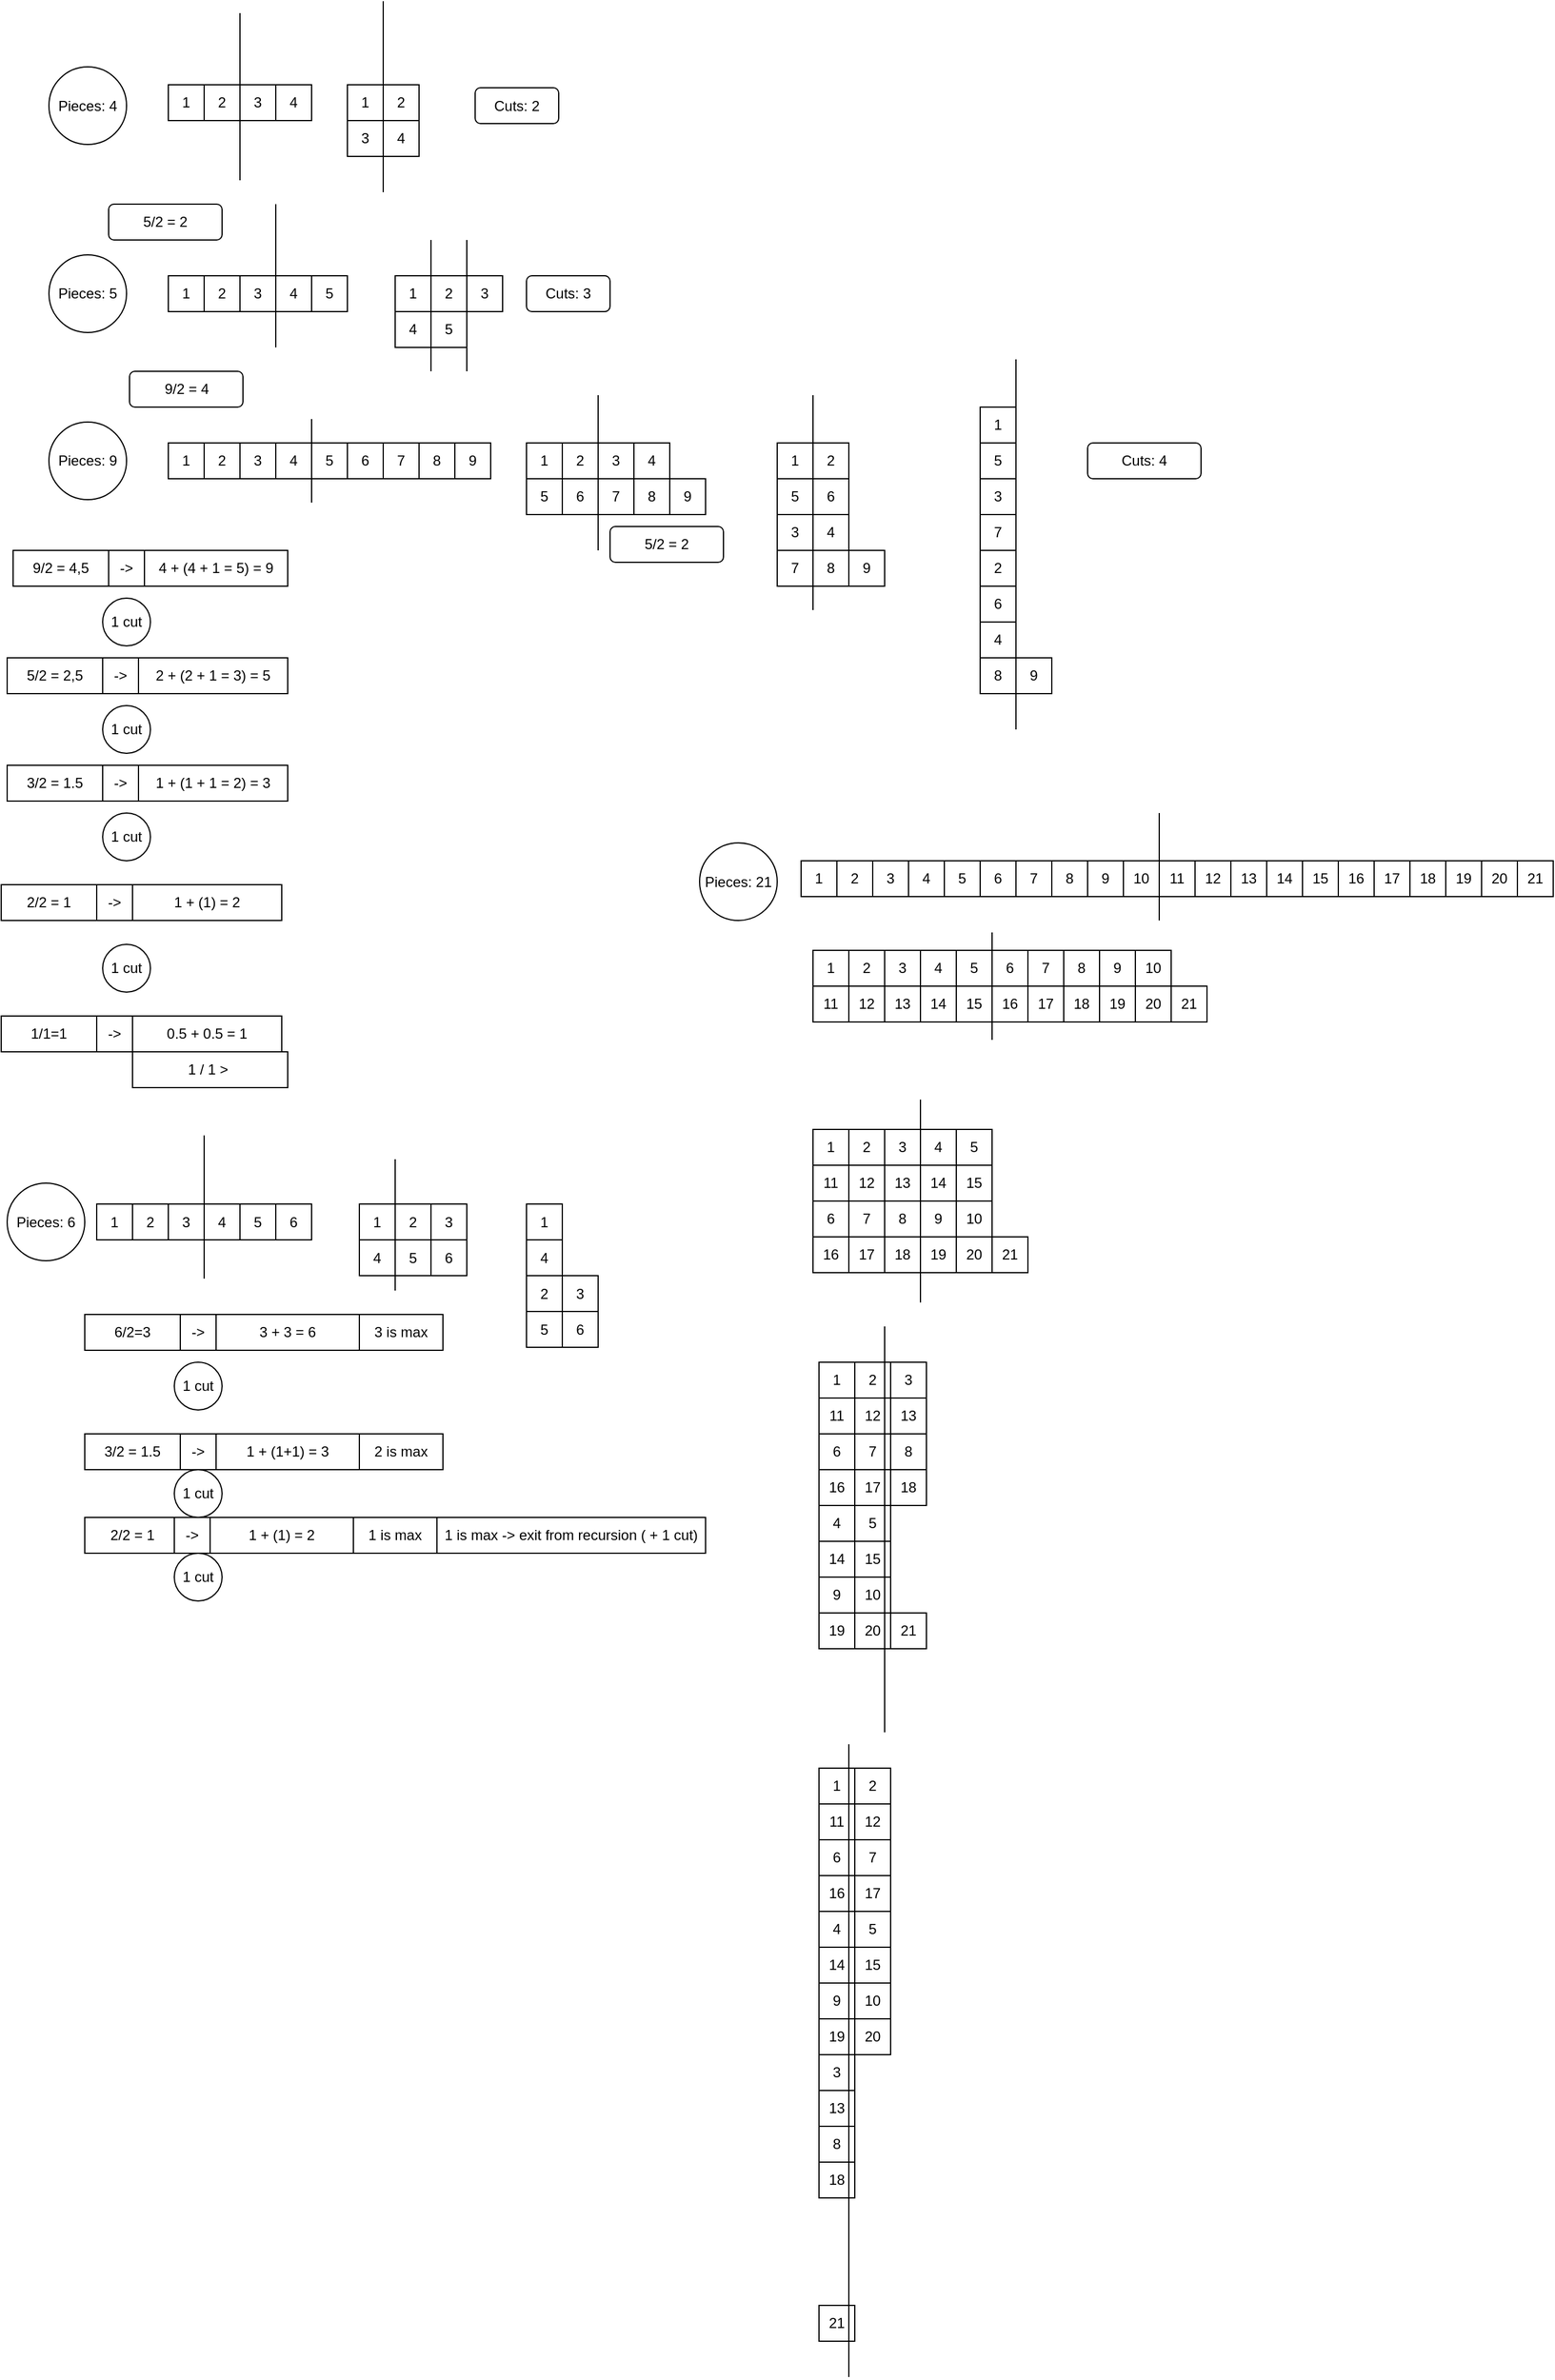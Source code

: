 <mxfile version="22.1.7" type="google">
  <diagram name="Страница — 1" id="rzkVChJ4Ft4g1tKN7KYf">
    <mxGraphModel grid="1" page="1" gridSize="10" guides="1" tooltips="1" connect="1" arrows="1" fold="1" pageScale="1" pageWidth="1654" pageHeight="1169" math="0" shadow="0">
      <root>
        <mxCell id="0" />
        <mxCell id="1" parent="0" />
        <mxCell id="b8W9uFtrO54gC6MfcHu9-2" value="1" style="whiteSpace=wrap;html=1;aspect=fixed;" vertex="1" parent="1">
          <mxGeometry x="500" y="590" width="30" height="30" as="geometry" />
        </mxCell>
        <mxCell id="b8W9uFtrO54gC6MfcHu9-3" value="2" style="whiteSpace=wrap;html=1;aspect=fixed;" vertex="1" parent="1">
          <mxGeometry x="530" y="590" width="30" height="30" as="geometry" />
        </mxCell>
        <mxCell id="b8W9uFtrO54gC6MfcHu9-4" value="3" style="whiteSpace=wrap;html=1;aspect=fixed;" vertex="1" parent="1">
          <mxGeometry x="560" y="590" width="30" height="30" as="geometry" />
        </mxCell>
        <mxCell id="b8W9uFtrO54gC6MfcHu9-5" value="4" style="whiteSpace=wrap;html=1;aspect=fixed;" vertex="1" parent="1">
          <mxGeometry x="590" y="590" width="30" height="30" as="geometry" />
        </mxCell>
        <mxCell id="b8W9uFtrO54gC6MfcHu9-6" value="Pieces: 4" style="ellipse;whiteSpace=wrap;html=1;aspect=fixed;" vertex="1" parent="1">
          <mxGeometry x="400" y="575" width="65" height="65" as="geometry" />
        </mxCell>
        <mxCell id="b8W9uFtrO54gC6MfcHu9-7" value="" style="endArrow=none;html=1;rounded=0;" edge="1" parent="1">
          <mxGeometry width="50" height="50" relative="1" as="geometry">
            <mxPoint x="560" y="670" as="sourcePoint" />
            <mxPoint x="560" y="530" as="targetPoint" />
          </mxGeometry>
        </mxCell>
        <mxCell id="b8W9uFtrO54gC6MfcHu9-8" value="1" style="whiteSpace=wrap;html=1;aspect=fixed;" vertex="1" parent="1">
          <mxGeometry x="650" y="590" width="30" height="30" as="geometry" />
        </mxCell>
        <mxCell id="b8W9uFtrO54gC6MfcHu9-9" value="2" style="whiteSpace=wrap;html=1;aspect=fixed;" vertex="1" parent="1">
          <mxGeometry x="680" y="590" width="30" height="30" as="geometry" />
        </mxCell>
        <mxCell id="b8W9uFtrO54gC6MfcHu9-10" value="3" style="whiteSpace=wrap;html=1;aspect=fixed;" vertex="1" parent="1">
          <mxGeometry x="650" y="620" width="30" height="30" as="geometry" />
        </mxCell>
        <mxCell id="b8W9uFtrO54gC6MfcHu9-11" value="4" style="whiteSpace=wrap;html=1;aspect=fixed;" vertex="1" parent="1">
          <mxGeometry x="680" y="620" width="30" height="30" as="geometry" />
        </mxCell>
        <mxCell id="b8W9uFtrO54gC6MfcHu9-12" value="" style="endArrow=none;html=1;rounded=0;" edge="1" parent="1">
          <mxGeometry width="50" height="50" relative="1" as="geometry">
            <mxPoint x="680" y="680" as="sourcePoint" />
            <mxPoint x="680" y="520" as="targetPoint" />
          </mxGeometry>
        </mxCell>
        <mxCell id="b8W9uFtrO54gC6MfcHu9-13" value="Cuts: 2" style="rounded=1;whiteSpace=wrap;html=1;" vertex="1" parent="1">
          <mxGeometry x="757" y="592.5" width="70" height="30" as="geometry" />
        </mxCell>
        <mxCell id="b8W9uFtrO54gC6MfcHu9-14" value="1" style="whiteSpace=wrap;html=1;aspect=fixed;" vertex="1" parent="1">
          <mxGeometry x="500" y="750" width="30" height="30" as="geometry" />
        </mxCell>
        <mxCell id="b8W9uFtrO54gC6MfcHu9-15" value="2" style="whiteSpace=wrap;html=1;aspect=fixed;" vertex="1" parent="1">
          <mxGeometry x="530" y="750" width="30" height="30" as="geometry" />
        </mxCell>
        <mxCell id="b8W9uFtrO54gC6MfcHu9-16" value="3" style="whiteSpace=wrap;html=1;aspect=fixed;" vertex="1" parent="1">
          <mxGeometry x="560" y="750" width="30" height="30" as="geometry" />
        </mxCell>
        <mxCell id="b8W9uFtrO54gC6MfcHu9-17" value="4" style="whiteSpace=wrap;html=1;aspect=fixed;" vertex="1" parent="1">
          <mxGeometry x="590" y="750" width="30" height="30" as="geometry" />
        </mxCell>
        <mxCell id="b8W9uFtrO54gC6MfcHu9-18" value="5" style="whiteSpace=wrap;html=1;aspect=fixed;" vertex="1" parent="1">
          <mxGeometry x="620" y="750" width="30" height="30" as="geometry" />
        </mxCell>
        <mxCell id="b8W9uFtrO54gC6MfcHu9-19" value="Pieces: 5" style="ellipse;whiteSpace=wrap;html=1;aspect=fixed;" vertex="1" parent="1">
          <mxGeometry x="400" y="732.5" width="65" height="65" as="geometry" />
        </mxCell>
        <mxCell id="b8W9uFtrO54gC6MfcHu9-20" value="5/2 = 2" style="rounded=1;whiteSpace=wrap;html=1;" vertex="1" parent="1">
          <mxGeometry x="450" y="690" width="95" height="30" as="geometry" />
        </mxCell>
        <mxCell id="b8W9uFtrO54gC6MfcHu9-21" value="" style="endArrow=none;html=1;rounded=0;" edge="1" parent="1">
          <mxGeometry width="50" height="50" relative="1" as="geometry">
            <mxPoint x="590" y="810" as="sourcePoint" />
            <mxPoint x="590" y="690" as="targetPoint" />
          </mxGeometry>
        </mxCell>
        <mxCell id="b8W9uFtrO54gC6MfcHu9-22" value="1" style="whiteSpace=wrap;html=1;aspect=fixed;" vertex="1" parent="1">
          <mxGeometry x="690" y="750" width="30" height="30" as="geometry" />
        </mxCell>
        <mxCell id="b8W9uFtrO54gC6MfcHu9-23" value="2" style="whiteSpace=wrap;html=1;aspect=fixed;" vertex="1" parent="1">
          <mxGeometry x="720" y="750" width="30" height="30" as="geometry" />
        </mxCell>
        <mxCell id="b8W9uFtrO54gC6MfcHu9-24" value="3" style="whiteSpace=wrap;html=1;aspect=fixed;" vertex="1" parent="1">
          <mxGeometry x="750" y="750" width="30" height="30" as="geometry" />
        </mxCell>
        <mxCell id="b8W9uFtrO54gC6MfcHu9-25" value="4" style="whiteSpace=wrap;html=1;aspect=fixed;" vertex="1" parent="1">
          <mxGeometry x="690" y="780" width="30" height="30" as="geometry" />
        </mxCell>
        <mxCell id="b8W9uFtrO54gC6MfcHu9-26" value="5" style="whiteSpace=wrap;html=1;aspect=fixed;" vertex="1" parent="1">
          <mxGeometry x="720" y="780" width="30" height="30" as="geometry" />
        </mxCell>
        <mxCell id="b8W9uFtrO54gC6MfcHu9-27" value="" style="endArrow=none;html=1;rounded=0;" edge="1" parent="1">
          <mxGeometry width="50" height="50" relative="1" as="geometry">
            <mxPoint x="720" y="830" as="sourcePoint" />
            <mxPoint x="720" y="720" as="targetPoint" />
          </mxGeometry>
        </mxCell>
        <mxCell id="b8W9uFtrO54gC6MfcHu9-28" value="" style="endArrow=none;html=1;rounded=0;" edge="1" parent="1">
          <mxGeometry width="50" height="50" relative="1" as="geometry">
            <mxPoint x="750" y="830" as="sourcePoint" />
            <mxPoint x="750" y="720" as="targetPoint" />
          </mxGeometry>
        </mxCell>
        <mxCell id="b8W9uFtrO54gC6MfcHu9-29" value="Cuts: 3" style="rounded=1;whiteSpace=wrap;html=1;" vertex="1" parent="1">
          <mxGeometry x="800" y="750" width="70" height="30" as="geometry" />
        </mxCell>
        <mxCell id="b8W9uFtrO54gC6MfcHu9-30" value="1" style="whiteSpace=wrap;html=1;aspect=fixed;" vertex="1" parent="1">
          <mxGeometry x="500" y="890" width="30" height="30" as="geometry" />
        </mxCell>
        <mxCell id="b8W9uFtrO54gC6MfcHu9-31" value="2" style="whiteSpace=wrap;html=1;aspect=fixed;" vertex="1" parent="1">
          <mxGeometry x="530" y="890" width="30" height="30" as="geometry" />
        </mxCell>
        <mxCell id="b8W9uFtrO54gC6MfcHu9-32" value="3" style="whiteSpace=wrap;html=1;aspect=fixed;" vertex="1" parent="1">
          <mxGeometry x="560" y="890" width="30" height="30" as="geometry" />
        </mxCell>
        <mxCell id="b8W9uFtrO54gC6MfcHu9-33" value="4" style="whiteSpace=wrap;html=1;aspect=fixed;" vertex="1" parent="1">
          <mxGeometry x="590" y="890" width="30" height="30" as="geometry" />
        </mxCell>
        <mxCell id="b8W9uFtrO54gC6MfcHu9-34" value="5" style="whiteSpace=wrap;html=1;aspect=fixed;" vertex="1" parent="1">
          <mxGeometry x="620" y="890" width="30" height="30" as="geometry" />
        </mxCell>
        <mxCell id="b8W9uFtrO54gC6MfcHu9-35" value="6" style="whiteSpace=wrap;html=1;aspect=fixed;" vertex="1" parent="1">
          <mxGeometry x="650" y="890" width="30" height="30" as="geometry" />
        </mxCell>
        <mxCell id="b8W9uFtrO54gC6MfcHu9-36" value="7" style="whiteSpace=wrap;html=1;aspect=fixed;" vertex="1" parent="1">
          <mxGeometry x="680" y="890" width="30" height="30" as="geometry" />
        </mxCell>
        <mxCell id="b8W9uFtrO54gC6MfcHu9-37" value="8" style="whiteSpace=wrap;html=1;aspect=fixed;" vertex="1" parent="1">
          <mxGeometry x="710" y="890" width="30" height="30" as="geometry" />
        </mxCell>
        <mxCell id="b8W9uFtrO54gC6MfcHu9-38" value="9" style="whiteSpace=wrap;html=1;aspect=fixed;" vertex="1" parent="1">
          <mxGeometry x="740" y="890" width="30" height="30" as="geometry" />
        </mxCell>
        <mxCell id="b8W9uFtrO54gC6MfcHu9-40" value="Pieces: 9" style="ellipse;whiteSpace=wrap;html=1;aspect=fixed;" vertex="1" parent="1">
          <mxGeometry x="400" y="872.5" width="65" height="65" as="geometry" />
        </mxCell>
        <mxCell id="b8W9uFtrO54gC6MfcHu9-41" value="9/2 = 4" style="rounded=1;whiteSpace=wrap;html=1;" vertex="1" parent="1">
          <mxGeometry x="467.5" y="830" width="95" height="30" as="geometry" />
        </mxCell>
        <mxCell id="b8W9uFtrO54gC6MfcHu9-42" value="" style="endArrow=none;html=1;rounded=0;" edge="1" parent="1">
          <mxGeometry width="50" height="50" relative="1" as="geometry">
            <mxPoint x="620" y="940" as="sourcePoint" />
            <mxPoint x="620" y="870" as="targetPoint" />
          </mxGeometry>
        </mxCell>
        <mxCell id="b8W9uFtrO54gC6MfcHu9-43" value="1" style="whiteSpace=wrap;html=1;aspect=fixed;" vertex="1" parent="1">
          <mxGeometry x="800" y="890" width="30" height="30" as="geometry" />
        </mxCell>
        <mxCell id="b8W9uFtrO54gC6MfcHu9-44" value="2" style="whiteSpace=wrap;html=1;aspect=fixed;" vertex="1" parent="1">
          <mxGeometry x="830" y="890" width="30" height="30" as="geometry" />
        </mxCell>
        <mxCell id="b8W9uFtrO54gC6MfcHu9-45" value="3" style="whiteSpace=wrap;html=1;aspect=fixed;" vertex="1" parent="1">
          <mxGeometry x="860" y="890" width="30" height="30" as="geometry" />
        </mxCell>
        <mxCell id="b8W9uFtrO54gC6MfcHu9-46" value="4" style="whiteSpace=wrap;html=1;aspect=fixed;" vertex="1" parent="1">
          <mxGeometry x="890" y="890" width="30" height="30" as="geometry" />
        </mxCell>
        <mxCell id="b8W9uFtrO54gC6MfcHu9-52" value="5" style="whiteSpace=wrap;html=1;aspect=fixed;" vertex="1" parent="1">
          <mxGeometry x="800" y="920" width="30" height="30" as="geometry" />
        </mxCell>
        <mxCell id="b8W9uFtrO54gC6MfcHu9-53" value="6" style="whiteSpace=wrap;html=1;aspect=fixed;" vertex="1" parent="1">
          <mxGeometry x="830" y="920" width="30" height="30" as="geometry" />
        </mxCell>
        <mxCell id="b8W9uFtrO54gC6MfcHu9-54" value="7" style="whiteSpace=wrap;html=1;aspect=fixed;" vertex="1" parent="1">
          <mxGeometry x="860" y="920" width="30" height="30" as="geometry" />
        </mxCell>
        <mxCell id="b8W9uFtrO54gC6MfcHu9-55" value="8" style="whiteSpace=wrap;html=1;aspect=fixed;" vertex="1" parent="1">
          <mxGeometry x="890" y="920" width="30" height="30" as="geometry" />
        </mxCell>
        <mxCell id="b8W9uFtrO54gC6MfcHu9-56" value="9" style="whiteSpace=wrap;html=1;aspect=fixed;" vertex="1" parent="1">
          <mxGeometry x="920" y="920" width="30" height="30" as="geometry" />
        </mxCell>
        <mxCell id="b8W9uFtrO54gC6MfcHu9-57" value="5/2 = 2" style="rounded=1;whiteSpace=wrap;html=1;" vertex="1" parent="1">
          <mxGeometry x="870" y="960" width="95" height="30" as="geometry" />
        </mxCell>
        <mxCell id="b8W9uFtrO54gC6MfcHu9-58" value="" style="endArrow=none;html=1;rounded=0;" edge="1" parent="1">
          <mxGeometry width="50" height="50" relative="1" as="geometry">
            <mxPoint x="860" y="980" as="sourcePoint" />
            <mxPoint x="860" y="850" as="targetPoint" />
          </mxGeometry>
        </mxCell>
        <mxCell id="b8W9uFtrO54gC6MfcHu9-59" value="1" style="whiteSpace=wrap;html=1;aspect=fixed;" vertex="1" parent="1">
          <mxGeometry x="1010" y="890" width="30" height="30" as="geometry" />
        </mxCell>
        <mxCell id="b8W9uFtrO54gC6MfcHu9-60" value="2" style="whiteSpace=wrap;html=1;aspect=fixed;" vertex="1" parent="1">
          <mxGeometry x="1040" y="890" width="30" height="30" as="geometry" />
        </mxCell>
        <mxCell id="b8W9uFtrO54gC6MfcHu9-61" value="3" style="whiteSpace=wrap;html=1;aspect=fixed;" vertex="1" parent="1">
          <mxGeometry x="1010" y="950" width="30" height="30" as="geometry" />
        </mxCell>
        <mxCell id="b8W9uFtrO54gC6MfcHu9-62" value="4" style="whiteSpace=wrap;html=1;aspect=fixed;" vertex="1" parent="1">
          <mxGeometry x="1040" y="950" width="30" height="30" as="geometry" />
        </mxCell>
        <mxCell id="b8W9uFtrO54gC6MfcHu9-63" value="5" style="whiteSpace=wrap;html=1;aspect=fixed;" vertex="1" parent="1">
          <mxGeometry x="1010" y="920" width="30" height="30" as="geometry" />
        </mxCell>
        <mxCell id="b8W9uFtrO54gC6MfcHu9-64" value="6" style="whiteSpace=wrap;html=1;aspect=fixed;" vertex="1" parent="1">
          <mxGeometry x="1040" y="920" width="30" height="30" as="geometry" />
        </mxCell>
        <mxCell id="b8W9uFtrO54gC6MfcHu9-65" value="7" style="whiteSpace=wrap;html=1;aspect=fixed;" vertex="1" parent="1">
          <mxGeometry x="1010" y="980" width="30" height="30" as="geometry" />
        </mxCell>
        <mxCell id="b8W9uFtrO54gC6MfcHu9-66" value="8" style="whiteSpace=wrap;html=1;aspect=fixed;" vertex="1" parent="1">
          <mxGeometry x="1040" y="980" width="30" height="30" as="geometry" />
        </mxCell>
        <mxCell id="b8W9uFtrO54gC6MfcHu9-67" value="9" style="whiteSpace=wrap;html=1;aspect=fixed;" vertex="1" parent="1">
          <mxGeometry x="1070" y="980" width="30" height="30" as="geometry" />
        </mxCell>
        <mxCell id="b8W9uFtrO54gC6MfcHu9-68" value="" style="endArrow=none;html=1;rounded=0;" edge="1" parent="1">
          <mxGeometry width="50" height="50" relative="1" as="geometry">
            <mxPoint x="1040" y="1030" as="sourcePoint" />
            <mxPoint x="1040" y="850" as="targetPoint" />
          </mxGeometry>
        </mxCell>
        <mxCell id="b8W9uFtrO54gC6MfcHu9-69" value="1" style="whiteSpace=wrap;html=1;aspect=fixed;" vertex="1" parent="1">
          <mxGeometry x="1180" y="860" width="30" height="30" as="geometry" />
        </mxCell>
        <mxCell id="b8W9uFtrO54gC6MfcHu9-70" value="3" style="whiteSpace=wrap;html=1;aspect=fixed;" vertex="1" parent="1">
          <mxGeometry x="1180" y="920" width="30" height="30" as="geometry" />
        </mxCell>
        <mxCell id="b8W9uFtrO54gC6MfcHu9-71" value="5" style="whiteSpace=wrap;html=1;aspect=fixed;" vertex="1" parent="1">
          <mxGeometry x="1180" y="890" width="30" height="30" as="geometry" />
        </mxCell>
        <mxCell id="b8W9uFtrO54gC6MfcHu9-72" value="7" style="whiteSpace=wrap;html=1;aspect=fixed;" vertex="1" parent="1">
          <mxGeometry x="1180" y="950" width="30" height="30" as="geometry" />
        </mxCell>
        <mxCell id="b8W9uFtrO54gC6MfcHu9-73" value="2" style="whiteSpace=wrap;html=1;aspect=fixed;" vertex="1" parent="1">
          <mxGeometry x="1180" y="980" width="30" height="30" as="geometry" />
        </mxCell>
        <mxCell id="b8W9uFtrO54gC6MfcHu9-74" value="4" style="whiteSpace=wrap;html=1;aspect=fixed;" vertex="1" parent="1">
          <mxGeometry x="1180" y="1040" width="30" height="30" as="geometry" />
        </mxCell>
        <mxCell id="b8W9uFtrO54gC6MfcHu9-75" value="6" style="whiteSpace=wrap;html=1;aspect=fixed;" vertex="1" parent="1">
          <mxGeometry x="1180" y="1010" width="30" height="30" as="geometry" />
        </mxCell>
        <mxCell id="b8W9uFtrO54gC6MfcHu9-76" value="8" style="whiteSpace=wrap;html=1;aspect=fixed;" vertex="1" parent="1">
          <mxGeometry x="1180" y="1070" width="30" height="30" as="geometry" />
        </mxCell>
        <mxCell id="b8W9uFtrO54gC6MfcHu9-77" value="9" style="whiteSpace=wrap;html=1;aspect=fixed;" vertex="1" parent="1">
          <mxGeometry x="1210" y="1070" width="30" height="30" as="geometry" />
        </mxCell>
        <mxCell id="b8W9uFtrO54gC6MfcHu9-78" value="" style="endArrow=none;html=1;rounded=0;" edge="1" parent="1">
          <mxGeometry width="50" height="50" relative="1" as="geometry">
            <mxPoint x="1210" y="1130" as="sourcePoint" />
            <mxPoint x="1210" y="820" as="targetPoint" />
          </mxGeometry>
        </mxCell>
        <mxCell id="b8W9uFtrO54gC6MfcHu9-79" value="Cuts: 4" style="rounded=1;whiteSpace=wrap;html=1;" vertex="1" parent="1">
          <mxGeometry x="1270" y="890" width="95" height="30" as="geometry" />
        </mxCell>
        <mxCell id="b8W9uFtrO54gC6MfcHu9-80" value="9/2 = 4,5" style="rounded=0;whiteSpace=wrap;html=1;" vertex="1" parent="1">
          <mxGeometry x="370" y="980" width="80" height="30" as="geometry" />
        </mxCell>
        <mxCell id="b8W9uFtrO54gC6MfcHu9-81" value="4 + (4 + 1 = 5) = 9" style="rounded=0;whiteSpace=wrap;html=1;" vertex="1" parent="1">
          <mxGeometry x="480" y="980" width="120" height="30" as="geometry" />
        </mxCell>
        <mxCell id="b8W9uFtrO54gC6MfcHu9-82" value="-&amp;gt;" style="whiteSpace=wrap;html=1;aspect=fixed;" vertex="1" parent="1">
          <mxGeometry x="450" y="980" width="30" height="30" as="geometry" />
        </mxCell>
        <mxCell id="b8W9uFtrO54gC6MfcHu9-83" value="1 cut" style="ellipse;whiteSpace=wrap;html=1;aspect=fixed;" vertex="1" parent="1">
          <mxGeometry x="445" y="1020" width="40" height="40" as="geometry" />
        </mxCell>
        <mxCell id="b8W9uFtrO54gC6MfcHu9-84" value="5/2 = 2,5" style="rounded=0;whiteSpace=wrap;html=1;" vertex="1" parent="1">
          <mxGeometry x="365" y="1070" width="80" height="30" as="geometry" />
        </mxCell>
        <mxCell id="b8W9uFtrO54gC6MfcHu9-85" value="-&amp;gt;" style="whiteSpace=wrap;html=1;aspect=fixed;" vertex="1" parent="1">
          <mxGeometry x="445" y="1070" width="30" height="30" as="geometry" />
        </mxCell>
        <mxCell id="b8W9uFtrO54gC6MfcHu9-86" value="2 + (2 + 1 = 3) = 5" style="rounded=0;whiteSpace=wrap;html=1;" vertex="1" parent="1">
          <mxGeometry x="475" y="1070" width="125" height="30" as="geometry" />
        </mxCell>
        <mxCell id="b8W9uFtrO54gC6MfcHu9-87" value="1 cut" style="ellipse;whiteSpace=wrap;html=1;aspect=fixed;" vertex="1" parent="1">
          <mxGeometry x="445" y="1110" width="40" height="40" as="geometry" />
        </mxCell>
        <mxCell id="b8W9uFtrO54gC6MfcHu9-88" value="3/2 = 1.5" style="rounded=0;whiteSpace=wrap;html=1;" vertex="1" parent="1">
          <mxGeometry x="365" y="1160" width="80" height="30" as="geometry" />
        </mxCell>
        <mxCell id="b8W9uFtrO54gC6MfcHu9-90" value="-&amp;gt;" style="whiteSpace=wrap;html=1;aspect=fixed;" vertex="1" parent="1">
          <mxGeometry x="445" y="1160" width="30" height="30" as="geometry" />
        </mxCell>
        <mxCell id="b8W9uFtrO54gC6MfcHu9-91" value="1 + (1 + 1 = 2) = 3" style="rounded=0;whiteSpace=wrap;html=1;" vertex="1" parent="1">
          <mxGeometry x="475" y="1160" width="125" height="30" as="geometry" />
        </mxCell>
        <mxCell id="b8W9uFtrO54gC6MfcHu9-92" value="1 cut" style="ellipse;whiteSpace=wrap;html=1;aspect=fixed;" vertex="1" parent="1">
          <mxGeometry x="445" y="1200" width="40" height="40" as="geometry" />
        </mxCell>
        <mxCell id="b8W9uFtrO54gC6MfcHu9-93" value="2/2 = 1" style="rounded=0;whiteSpace=wrap;html=1;" vertex="1" parent="1">
          <mxGeometry x="360" y="1260" width="80" height="30" as="geometry" />
        </mxCell>
        <mxCell id="b8W9uFtrO54gC6MfcHu9-94" value="-&amp;gt;" style="whiteSpace=wrap;html=1;aspect=fixed;" vertex="1" parent="1">
          <mxGeometry x="440" y="1260" width="30" height="30" as="geometry" />
        </mxCell>
        <mxCell id="b8W9uFtrO54gC6MfcHu9-95" value="1 + (1) = 2" style="rounded=0;whiteSpace=wrap;html=1;" vertex="1" parent="1">
          <mxGeometry x="470" y="1260" width="125" height="30" as="geometry" />
        </mxCell>
        <mxCell id="b8W9uFtrO54gC6MfcHu9-96" value="1 cut" style="ellipse;whiteSpace=wrap;html=1;aspect=fixed;" vertex="1" parent="1">
          <mxGeometry x="445" y="1310" width="40" height="40" as="geometry" />
        </mxCell>
        <mxCell id="b8W9uFtrO54gC6MfcHu9-97" value="1/1=1" style="rounded=0;whiteSpace=wrap;html=1;" vertex="1" parent="1">
          <mxGeometry x="360" y="1370" width="80" height="30" as="geometry" />
        </mxCell>
        <mxCell id="b8W9uFtrO54gC6MfcHu9-98" value="-&amp;gt;" style="whiteSpace=wrap;html=1;aspect=fixed;" vertex="1" parent="1">
          <mxGeometry x="440" y="1370" width="30" height="30" as="geometry" />
        </mxCell>
        <mxCell id="b8W9uFtrO54gC6MfcHu9-99" value="0.5 + 0.5 = 1" style="rounded=0;whiteSpace=wrap;html=1;" vertex="1" parent="1">
          <mxGeometry x="470" y="1370" width="125" height="30" as="geometry" />
        </mxCell>
        <mxCell id="b8W9uFtrO54gC6MfcHu9-100" value="1 / 1 &amp;gt;&amp;nbsp;" style="rounded=0;whiteSpace=wrap;html=1;" vertex="1" parent="1">
          <mxGeometry x="470" y="1400" width="130" height="30" as="geometry" />
        </mxCell>
        <mxCell id="b8W9uFtrO54gC6MfcHu9-101" value="Pieces: 6" style="ellipse;whiteSpace=wrap;html=1;aspect=fixed;" vertex="1" parent="1">
          <mxGeometry x="365" y="1510" width="65" height="65" as="geometry" />
        </mxCell>
        <mxCell id="b8W9uFtrO54gC6MfcHu9-102" value="1" style="whiteSpace=wrap;html=1;aspect=fixed;" vertex="1" parent="1">
          <mxGeometry x="440" y="1527.5" width="30" height="30" as="geometry" />
        </mxCell>
        <mxCell id="b8W9uFtrO54gC6MfcHu9-103" value="2" style="whiteSpace=wrap;html=1;aspect=fixed;" vertex="1" parent="1">
          <mxGeometry x="470" y="1527.5" width="30" height="30" as="geometry" />
        </mxCell>
        <mxCell id="b8W9uFtrO54gC6MfcHu9-104" value="3" style="whiteSpace=wrap;html=1;aspect=fixed;" vertex="1" parent="1">
          <mxGeometry x="500" y="1527.5" width="30" height="30" as="geometry" />
        </mxCell>
        <mxCell id="b8W9uFtrO54gC6MfcHu9-105" value="4" style="whiteSpace=wrap;html=1;aspect=fixed;" vertex="1" parent="1">
          <mxGeometry x="530" y="1527.5" width="30" height="30" as="geometry" />
        </mxCell>
        <mxCell id="b8W9uFtrO54gC6MfcHu9-106" value="5" style="whiteSpace=wrap;html=1;aspect=fixed;" vertex="1" parent="1">
          <mxGeometry x="560" y="1527.5" width="30" height="30" as="geometry" />
        </mxCell>
        <mxCell id="b8W9uFtrO54gC6MfcHu9-107" value="6" style="whiteSpace=wrap;html=1;aspect=fixed;" vertex="1" parent="1">
          <mxGeometry x="590" y="1527.5" width="30" height="30" as="geometry" />
        </mxCell>
        <mxCell id="b8W9uFtrO54gC6MfcHu9-108" value="" style="endArrow=none;html=1;rounded=0;" edge="1" parent="1">
          <mxGeometry width="50" height="50" relative="1" as="geometry">
            <mxPoint x="530" y="1590" as="sourcePoint" />
            <mxPoint x="530" y="1470" as="targetPoint" />
          </mxGeometry>
        </mxCell>
        <mxCell id="b8W9uFtrO54gC6MfcHu9-109" value="6/2=3" style="rounded=0;whiteSpace=wrap;html=1;" vertex="1" parent="1">
          <mxGeometry x="430" y="1620" width="80" height="30" as="geometry" />
        </mxCell>
        <mxCell id="b8W9uFtrO54gC6MfcHu9-110" value="3 + 3 = 6" style="rounded=0;whiteSpace=wrap;html=1;" vertex="1" parent="1">
          <mxGeometry x="540" y="1620" width="120" height="30" as="geometry" />
        </mxCell>
        <mxCell id="b8W9uFtrO54gC6MfcHu9-111" value="-&amp;gt;" style="whiteSpace=wrap;html=1;aspect=fixed;" vertex="1" parent="1">
          <mxGeometry x="510" y="1620" width="30" height="30" as="geometry" />
        </mxCell>
        <mxCell id="b8W9uFtrO54gC6MfcHu9-112" value="1 cut" style="ellipse;whiteSpace=wrap;html=1;aspect=fixed;" vertex="1" parent="1">
          <mxGeometry x="505" y="1660" width="40" height="40" as="geometry" />
        </mxCell>
        <mxCell id="b8W9uFtrO54gC6MfcHu9-113" value="3 is max" style="rounded=0;whiteSpace=wrap;html=1;" vertex="1" parent="1">
          <mxGeometry x="660" y="1620" width="70" height="30" as="geometry" />
        </mxCell>
        <mxCell id="b8W9uFtrO54gC6MfcHu9-114" value="3/2 = 1.5" style="rounded=0;whiteSpace=wrap;html=1;" vertex="1" parent="1">
          <mxGeometry x="430" y="1720" width="80" height="30" as="geometry" />
        </mxCell>
        <mxCell id="b8W9uFtrO54gC6MfcHu9-115" value="1 + (1+1) = 3" style="rounded=0;whiteSpace=wrap;html=1;" vertex="1" parent="1">
          <mxGeometry x="540" y="1720" width="120" height="30" as="geometry" />
        </mxCell>
        <mxCell id="b8W9uFtrO54gC6MfcHu9-116" value="-&amp;gt;" style="whiteSpace=wrap;html=1;aspect=fixed;" vertex="1" parent="1">
          <mxGeometry x="510" y="1720" width="30" height="30" as="geometry" />
        </mxCell>
        <mxCell id="b8W9uFtrO54gC6MfcHu9-117" value="2 is max" style="rounded=0;whiteSpace=wrap;html=1;" vertex="1" parent="1">
          <mxGeometry x="660" y="1720" width="70" height="30" as="geometry" />
        </mxCell>
        <mxCell id="b8W9uFtrO54gC6MfcHu9-118" value="1" style="whiteSpace=wrap;html=1;aspect=fixed;" vertex="1" parent="1">
          <mxGeometry x="660" y="1527.5" width="30" height="30" as="geometry" />
        </mxCell>
        <mxCell id="b8W9uFtrO54gC6MfcHu9-119" value="2" style="whiteSpace=wrap;html=1;aspect=fixed;" vertex="1" parent="1">
          <mxGeometry x="690" y="1527.5" width="30" height="30" as="geometry" />
        </mxCell>
        <mxCell id="b8W9uFtrO54gC6MfcHu9-120" value="3" style="whiteSpace=wrap;html=1;aspect=fixed;" vertex="1" parent="1">
          <mxGeometry x="720" y="1527.5" width="30" height="30" as="geometry" />
        </mxCell>
        <mxCell id="b8W9uFtrO54gC6MfcHu9-124" value="4" style="whiteSpace=wrap;html=1;aspect=fixed;" vertex="1" parent="1">
          <mxGeometry x="660" y="1557.5" width="30" height="30" as="geometry" />
        </mxCell>
        <mxCell id="b8W9uFtrO54gC6MfcHu9-125" value="5" style="whiteSpace=wrap;html=1;aspect=fixed;" vertex="1" parent="1">
          <mxGeometry x="690" y="1557.5" width="30" height="30" as="geometry" />
        </mxCell>
        <mxCell id="b8W9uFtrO54gC6MfcHu9-126" value="6" style="whiteSpace=wrap;html=1;aspect=fixed;" vertex="1" parent="1">
          <mxGeometry x="720" y="1557.5" width="30" height="30" as="geometry" />
        </mxCell>
        <mxCell id="b8W9uFtrO54gC6MfcHu9-127" value="" style="endArrow=none;html=1;rounded=0;" edge="1" parent="1">
          <mxGeometry width="50" height="50" relative="1" as="geometry">
            <mxPoint x="690" y="1600" as="sourcePoint" />
            <mxPoint x="690" y="1490" as="targetPoint" />
          </mxGeometry>
        </mxCell>
        <mxCell id="b8W9uFtrO54gC6MfcHu9-128" value="1" style="whiteSpace=wrap;html=1;aspect=fixed;" vertex="1" parent="1">
          <mxGeometry x="800" y="1527.5" width="30" height="30" as="geometry" />
        </mxCell>
        <mxCell id="b8W9uFtrO54gC6MfcHu9-129" value="2" style="whiteSpace=wrap;html=1;aspect=fixed;" vertex="1" parent="1">
          <mxGeometry x="800" y="1587.5" width="30" height="30" as="geometry" />
        </mxCell>
        <mxCell id="b8W9uFtrO54gC6MfcHu9-130" value="3" style="whiteSpace=wrap;html=1;aspect=fixed;" vertex="1" parent="1">
          <mxGeometry x="830" y="1587.5" width="30" height="30" as="geometry" />
        </mxCell>
        <mxCell id="b8W9uFtrO54gC6MfcHu9-131" value="4" style="whiteSpace=wrap;html=1;aspect=fixed;" vertex="1" parent="1">
          <mxGeometry x="800" y="1557.5" width="30" height="30" as="geometry" />
        </mxCell>
        <mxCell id="b8W9uFtrO54gC6MfcHu9-132" value="5" style="whiteSpace=wrap;html=1;aspect=fixed;" vertex="1" parent="1">
          <mxGeometry x="800" y="1617.5" width="30" height="30" as="geometry" />
        </mxCell>
        <mxCell id="b8W9uFtrO54gC6MfcHu9-133" value="6" style="whiteSpace=wrap;html=1;aspect=fixed;" vertex="1" parent="1">
          <mxGeometry x="830" y="1617.5" width="30" height="30" as="geometry" />
        </mxCell>
        <mxCell id="b8W9uFtrO54gC6MfcHu9-134" value="2/2 = 1" style="rounded=0;whiteSpace=wrap;html=1;" vertex="1" parent="1">
          <mxGeometry x="430" y="1790" width="80" height="30" as="geometry" />
        </mxCell>
        <mxCell id="b8W9uFtrO54gC6MfcHu9-135" value="-&amp;gt;" style="whiteSpace=wrap;html=1;aspect=fixed;" vertex="1" parent="1">
          <mxGeometry x="505" y="1790" width="30" height="30" as="geometry" />
        </mxCell>
        <mxCell id="b8W9uFtrO54gC6MfcHu9-136" value="1 + (1) = 2" style="rounded=0;whiteSpace=wrap;html=1;" vertex="1" parent="1">
          <mxGeometry x="535" y="1790" width="120" height="30" as="geometry" />
        </mxCell>
        <mxCell id="b8W9uFtrO54gC6MfcHu9-137" value="1 is max" style="rounded=0;whiteSpace=wrap;html=1;" vertex="1" parent="1">
          <mxGeometry x="655" y="1790" width="70" height="30" as="geometry" />
        </mxCell>
        <mxCell id="b8W9uFtrO54gC6MfcHu9-138" value="1 is max -&amp;gt; exit from recursion ( + 1 cut)" style="rounded=0;whiteSpace=wrap;html=1;" vertex="1" parent="1">
          <mxGeometry x="725" y="1790" width="225" height="30" as="geometry" />
        </mxCell>
        <mxCell id="b8W9uFtrO54gC6MfcHu9-139" value="1 cut" style="ellipse;whiteSpace=wrap;html=1;aspect=fixed;" vertex="1" parent="1">
          <mxGeometry x="505" y="1750" width="40" height="40" as="geometry" />
        </mxCell>
        <mxCell id="b8W9uFtrO54gC6MfcHu9-140" value="1 cut" style="ellipse;whiteSpace=wrap;html=1;aspect=fixed;" vertex="1" parent="1">
          <mxGeometry x="505" y="1820" width="40" height="40" as="geometry" />
        </mxCell>
        <mxCell id="b8W9uFtrO54gC6MfcHu9-141" value="Pieces: 21" style="ellipse;whiteSpace=wrap;html=1;aspect=fixed;" vertex="1" parent="1">
          <mxGeometry x="945" y="1225" width="65" height="65" as="geometry" />
        </mxCell>
        <mxCell id="b8W9uFtrO54gC6MfcHu9-142" value="1" style="whiteSpace=wrap;html=1;aspect=fixed;" vertex="1" parent="1">
          <mxGeometry x="1030" y="1240" width="30" height="30" as="geometry" />
        </mxCell>
        <mxCell id="b8W9uFtrO54gC6MfcHu9-143" value="2" style="whiteSpace=wrap;html=1;aspect=fixed;" vertex="1" parent="1">
          <mxGeometry x="1060" y="1240" width="30" height="30" as="geometry" />
        </mxCell>
        <mxCell id="b8W9uFtrO54gC6MfcHu9-144" value="3" style="whiteSpace=wrap;html=1;aspect=fixed;" vertex="1" parent="1">
          <mxGeometry x="1090" y="1240" width="30" height="30" as="geometry" />
        </mxCell>
        <mxCell id="b8W9uFtrO54gC6MfcHu9-145" value="4" style="whiteSpace=wrap;html=1;aspect=fixed;" vertex="1" parent="1">
          <mxGeometry x="1120" y="1240" width="30" height="30" as="geometry" />
        </mxCell>
        <mxCell id="b8W9uFtrO54gC6MfcHu9-146" value="5" style="whiteSpace=wrap;html=1;aspect=fixed;" vertex="1" parent="1">
          <mxGeometry x="1150" y="1240" width="30" height="30" as="geometry" />
        </mxCell>
        <mxCell id="b8W9uFtrO54gC6MfcHu9-147" value="6" style="whiteSpace=wrap;html=1;aspect=fixed;" vertex="1" parent="1">
          <mxGeometry x="1180" y="1240" width="30" height="30" as="geometry" />
        </mxCell>
        <mxCell id="b8W9uFtrO54gC6MfcHu9-148" value="7" style="whiteSpace=wrap;html=1;aspect=fixed;" vertex="1" parent="1">
          <mxGeometry x="1210" y="1240" width="30" height="30" as="geometry" />
        </mxCell>
        <mxCell id="b8W9uFtrO54gC6MfcHu9-149" value="8" style="whiteSpace=wrap;html=1;aspect=fixed;" vertex="1" parent="1">
          <mxGeometry x="1240" y="1240" width="30" height="30" as="geometry" />
        </mxCell>
        <mxCell id="b8W9uFtrO54gC6MfcHu9-150" value="9" style="whiteSpace=wrap;html=1;aspect=fixed;" vertex="1" parent="1">
          <mxGeometry x="1270" y="1240" width="30" height="30" as="geometry" />
        </mxCell>
        <mxCell id="b8W9uFtrO54gC6MfcHu9-151" value="10" style="whiteSpace=wrap;html=1;aspect=fixed;" vertex="1" parent="1">
          <mxGeometry x="1300" y="1240" width="30" height="30" as="geometry" />
        </mxCell>
        <mxCell id="b8W9uFtrO54gC6MfcHu9-152" value="11" style="whiteSpace=wrap;html=1;aspect=fixed;" vertex="1" parent="1">
          <mxGeometry x="1330" y="1240" width="30" height="30" as="geometry" />
        </mxCell>
        <mxCell id="b8W9uFtrO54gC6MfcHu9-153" value="12" style="whiteSpace=wrap;html=1;aspect=fixed;" vertex="1" parent="1">
          <mxGeometry x="1360" y="1240" width="30" height="30" as="geometry" />
        </mxCell>
        <mxCell id="b8W9uFtrO54gC6MfcHu9-154" value="13" style="whiteSpace=wrap;html=1;aspect=fixed;" vertex="1" parent="1">
          <mxGeometry x="1390" y="1240" width="30" height="30" as="geometry" />
        </mxCell>
        <mxCell id="b8W9uFtrO54gC6MfcHu9-155" value="14" style="whiteSpace=wrap;html=1;aspect=fixed;" vertex="1" parent="1">
          <mxGeometry x="1420" y="1240" width="30" height="30" as="geometry" />
        </mxCell>
        <mxCell id="b8W9uFtrO54gC6MfcHu9-156" value="15" style="whiteSpace=wrap;html=1;aspect=fixed;" vertex="1" parent="1">
          <mxGeometry x="1450" y="1240" width="30" height="30" as="geometry" />
        </mxCell>
        <mxCell id="b8W9uFtrO54gC6MfcHu9-157" value="16" style="whiteSpace=wrap;html=1;aspect=fixed;" vertex="1" parent="1">
          <mxGeometry x="1480" y="1240" width="30" height="30" as="geometry" />
        </mxCell>
        <mxCell id="b8W9uFtrO54gC6MfcHu9-158" value="17" style="whiteSpace=wrap;html=1;aspect=fixed;" vertex="1" parent="1">
          <mxGeometry x="1510" y="1240" width="30" height="30" as="geometry" />
        </mxCell>
        <mxCell id="b8W9uFtrO54gC6MfcHu9-159" value="18" style="whiteSpace=wrap;html=1;aspect=fixed;" vertex="1" parent="1">
          <mxGeometry x="1540" y="1240" width="30" height="30" as="geometry" />
        </mxCell>
        <mxCell id="b8W9uFtrO54gC6MfcHu9-160" value="19" style="whiteSpace=wrap;html=1;aspect=fixed;" vertex="1" parent="1">
          <mxGeometry x="1570" y="1240" width="30" height="30" as="geometry" />
        </mxCell>
        <mxCell id="b8W9uFtrO54gC6MfcHu9-161" value="20" style="whiteSpace=wrap;html=1;aspect=fixed;" vertex="1" parent="1">
          <mxGeometry x="1600" y="1240" width="30" height="30" as="geometry" />
        </mxCell>
        <mxCell id="b8W9uFtrO54gC6MfcHu9-162" value="21" style="whiteSpace=wrap;html=1;aspect=fixed;" vertex="1" parent="1">
          <mxGeometry x="1630" y="1240" width="30" height="30" as="geometry" />
        </mxCell>
        <mxCell id="b8W9uFtrO54gC6MfcHu9-163" value="" style="endArrow=none;html=1;rounded=0;" edge="1" parent="1">
          <mxGeometry width="50" height="50" relative="1" as="geometry">
            <mxPoint x="1330" y="1290" as="sourcePoint" />
            <mxPoint x="1330" y="1200" as="targetPoint" />
          </mxGeometry>
        </mxCell>
        <mxCell id="b8W9uFtrO54gC6MfcHu9-164" value="1" style="whiteSpace=wrap;html=1;aspect=fixed;" vertex="1" parent="1">
          <mxGeometry x="1040" y="1315" width="30" height="30" as="geometry" />
        </mxCell>
        <mxCell id="b8W9uFtrO54gC6MfcHu9-165" value="2" style="whiteSpace=wrap;html=1;aspect=fixed;" vertex="1" parent="1">
          <mxGeometry x="1070" y="1315" width="30" height="30" as="geometry" />
        </mxCell>
        <mxCell id="b8W9uFtrO54gC6MfcHu9-166" value="3" style="whiteSpace=wrap;html=1;aspect=fixed;" vertex="1" parent="1">
          <mxGeometry x="1100" y="1315" width="30" height="30" as="geometry" />
        </mxCell>
        <mxCell id="b8W9uFtrO54gC6MfcHu9-167" value="4" style="whiteSpace=wrap;html=1;aspect=fixed;" vertex="1" parent="1">
          <mxGeometry x="1130" y="1315" width="30" height="30" as="geometry" />
        </mxCell>
        <mxCell id="b8W9uFtrO54gC6MfcHu9-168" value="5" style="whiteSpace=wrap;html=1;aspect=fixed;" vertex="1" parent="1">
          <mxGeometry x="1160" y="1315" width="30" height="30" as="geometry" />
        </mxCell>
        <mxCell id="b8W9uFtrO54gC6MfcHu9-169" value="6" style="whiteSpace=wrap;html=1;aspect=fixed;" vertex="1" parent="1">
          <mxGeometry x="1190" y="1315" width="30" height="30" as="geometry" />
        </mxCell>
        <mxCell id="b8W9uFtrO54gC6MfcHu9-170" value="7" style="whiteSpace=wrap;html=1;aspect=fixed;" vertex="1" parent="1">
          <mxGeometry x="1220" y="1315" width="30" height="30" as="geometry" />
        </mxCell>
        <mxCell id="b8W9uFtrO54gC6MfcHu9-171" value="8" style="whiteSpace=wrap;html=1;aspect=fixed;" vertex="1" parent="1">
          <mxGeometry x="1250" y="1315" width="30" height="30" as="geometry" />
        </mxCell>
        <mxCell id="b8W9uFtrO54gC6MfcHu9-172" value="9" style="whiteSpace=wrap;html=1;aspect=fixed;" vertex="1" parent="1">
          <mxGeometry x="1280" y="1315" width="30" height="30" as="geometry" />
        </mxCell>
        <mxCell id="b8W9uFtrO54gC6MfcHu9-173" value="10" style="whiteSpace=wrap;html=1;aspect=fixed;" vertex="1" parent="1">
          <mxGeometry x="1310" y="1315" width="30" height="30" as="geometry" />
        </mxCell>
        <mxCell id="b8W9uFtrO54gC6MfcHu9-174" value="11" style="whiteSpace=wrap;html=1;aspect=fixed;" vertex="1" parent="1">
          <mxGeometry x="1040" y="1345" width="30" height="30" as="geometry" />
        </mxCell>
        <mxCell id="b8W9uFtrO54gC6MfcHu9-175" value="12" style="whiteSpace=wrap;html=1;aspect=fixed;" vertex="1" parent="1">
          <mxGeometry x="1070" y="1345" width="30" height="30" as="geometry" />
        </mxCell>
        <mxCell id="b8W9uFtrO54gC6MfcHu9-176" value="13" style="whiteSpace=wrap;html=1;aspect=fixed;" vertex="1" parent="1">
          <mxGeometry x="1100" y="1345" width="30" height="30" as="geometry" />
        </mxCell>
        <mxCell id="b8W9uFtrO54gC6MfcHu9-177" value="14" style="whiteSpace=wrap;html=1;aspect=fixed;" vertex="1" parent="1">
          <mxGeometry x="1130" y="1345" width="30" height="30" as="geometry" />
        </mxCell>
        <mxCell id="b8W9uFtrO54gC6MfcHu9-178" value="15" style="whiteSpace=wrap;html=1;aspect=fixed;" vertex="1" parent="1">
          <mxGeometry x="1160" y="1345" width="30" height="30" as="geometry" />
        </mxCell>
        <mxCell id="b8W9uFtrO54gC6MfcHu9-179" value="16" style="whiteSpace=wrap;html=1;aspect=fixed;" vertex="1" parent="1">
          <mxGeometry x="1190" y="1345" width="30" height="30" as="geometry" />
        </mxCell>
        <mxCell id="b8W9uFtrO54gC6MfcHu9-180" value="17" style="whiteSpace=wrap;html=1;aspect=fixed;" vertex="1" parent="1">
          <mxGeometry x="1220" y="1345" width="30" height="30" as="geometry" />
        </mxCell>
        <mxCell id="b8W9uFtrO54gC6MfcHu9-181" value="18" style="whiteSpace=wrap;html=1;aspect=fixed;" vertex="1" parent="1">
          <mxGeometry x="1250" y="1345" width="30" height="30" as="geometry" />
        </mxCell>
        <mxCell id="b8W9uFtrO54gC6MfcHu9-182" value="19" style="whiteSpace=wrap;html=1;aspect=fixed;" vertex="1" parent="1">
          <mxGeometry x="1280" y="1345" width="30" height="30" as="geometry" />
        </mxCell>
        <mxCell id="b8W9uFtrO54gC6MfcHu9-183" value="20" style="whiteSpace=wrap;html=1;aspect=fixed;" vertex="1" parent="1">
          <mxGeometry x="1310" y="1345" width="30" height="30" as="geometry" />
        </mxCell>
        <mxCell id="b8W9uFtrO54gC6MfcHu9-184" value="21" style="whiteSpace=wrap;html=1;aspect=fixed;" vertex="1" parent="1">
          <mxGeometry x="1340" y="1345" width="30" height="30" as="geometry" />
        </mxCell>
        <mxCell id="b8W9uFtrO54gC6MfcHu9-185" value="" style="endArrow=none;html=1;rounded=0;" edge="1" parent="1">
          <mxGeometry width="50" height="50" relative="1" as="geometry">
            <mxPoint x="1190" y="1390" as="sourcePoint" />
            <mxPoint x="1190" y="1300" as="targetPoint" />
          </mxGeometry>
        </mxCell>
        <mxCell id="b8W9uFtrO54gC6MfcHu9-186" value="1" style="whiteSpace=wrap;html=1;aspect=fixed;" vertex="1" parent="1">
          <mxGeometry x="1040" y="1465" width="30" height="30" as="geometry" />
        </mxCell>
        <mxCell id="b8W9uFtrO54gC6MfcHu9-187" value="2" style="whiteSpace=wrap;html=1;aspect=fixed;" vertex="1" parent="1">
          <mxGeometry x="1070" y="1465" width="30" height="30" as="geometry" />
        </mxCell>
        <mxCell id="b8W9uFtrO54gC6MfcHu9-188" value="3" style="whiteSpace=wrap;html=1;aspect=fixed;" vertex="1" parent="1">
          <mxGeometry x="1100" y="1465" width="30" height="30" as="geometry" />
        </mxCell>
        <mxCell id="b8W9uFtrO54gC6MfcHu9-189" value="4" style="whiteSpace=wrap;html=1;aspect=fixed;" vertex="1" parent="1">
          <mxGeometry x="1130" y="1465" width="30" height="30" as="geometry" />
        </mxCell>
        <mxCell id="b8W9uFtrO54gC6MfcHu9-190" value="5" style="whiteSpace=wrap;html=1;aspect=fixed;" vertex="1" parent="1">
          <mxGeometry x="1160" y="1465" width="30" height="30" as="geometry" />
        </mxCell>
        <mxCell id="b8W9uFtrO54gC6MfcHu9-196" value="11" style="whiteSpace=wrap;html=1;aspect=fixed;" vertex="1" parent="1">
          <mxGeometry x="1040" y="1495" width="30" height="30" as="geometry" />
        </mxCell>
        <mxCell id="b8W9uFtrO54gC6MfcHu9-197" value="12" style="whiteSpace=wrap;html=1;aspect=fixed;" vertex="1" parent="1">
          <mxGeometry x="1070" y="1495" width="30" height="30" as="geometry" />
        </mxCell>
        <mxCell id="b8W9uFtrO54gC6MfcHu9-198" value="13" style="whiteSpace=wrap;html=1;aspect=fixed;" vertex="1" parent="1">
          <mxGeometry x="1100" y="1495" width="30" height="30" as="geometry" />
        </mxCell>
        <mxCell id="b8W9uFtrO54gC6MfcHu9-199" value="14" style="whiteSpace=wrap;html=1;aspect=fixed;" vertex="1" parent="1">
          <mxGeometry x="1130" y="1495" width="30" height="30" as="geometry" />
        </mxCell>
        <mxCell id="b8W9uFtrO54gC6MfcHu9-200" value="15" style="whiteSpace=wrap;html=1;aspect=fixed;" vertex="1" parent="1">
          <mxGeometry x="1160" y="1495" width="30" height="30" as="geometry" />
        </mxCell>
        <mxCell id="b8W9uFtrO54gC6MfcHu9-208" value="6" style="whiteSpace=wrap;html=1;aspect=fixed;" vertex="1" parent="1">
          <mxGeometry x="1040" y="1525" width="30" height="30" as="geometry" />
        </mxCell>
        <mxCell id="b8W9uFtrO54gC6MfcHu9-209" value="7" style="whiteSpace=wrap;html=1;aspect=fixed;" vertex="1" parent="1">
          <mxGeometry x="1070" y="1525" width="30" height="30" as="geometry" />
        </mxCell>
        <mxCell id="b8W9uFtrO54gC6MfcHu9-210" value="8" style="whiteSpace=wrap;html=1;aspect=fixed;" vertex="1" parent="1">
          <mxGeometry x="1100" y="1525" width="30" height="30" as="geometry" />
        </mxCell>
        <mxCell id="b8W9uFtrO54gC6MfcHu9-211" value="9" style="whiteSpace=wrap;html=1;aspect=fixed;" vertex="1" parent="1">
          <mxGeometry x="1130" y="1525" width="30" height="30" as="geometry" />
        </mxCell>
        <mxCell id="b8W9uFtrO54gC6MfcHu9-212" value="10" style="whiteSpace=wrap;html=1;aspect=fixed;" vertex="1" parent="1">
          <mxGeometry x="1160" y="1525" width="30" height="30" as="geometry" />
        </mxCell>
        <mxCell id="b8W9uFtrO54gC6MfcHu9-213" value="16" style="whiteSpace=wrap;html=1;aspect=fixed;" vertex="1" parent="1">
          <mxGeometry x="1040" y="1555" width="30" height="30" as="geometry" />
        </mxCell>
        <mxCell id="b8W9uFtrO54gC6MfcHu9-214" value="17" style="whiteSpace=wrap;html=1;aspect=fixed;" vertex="1" parent="1">
          <mxGeometry x="1070" y="1555" width="30" height="30" as="geometry" />
        </mxCell>
        <mxCell id="b8W9uFtrO54gC6MfcHu9-215" value="18" style="whiteSpace=wrap;html=1;aspect=fixed;" vertex="1" parent="1">
          <mxGeometry x="1100" y="1555" width="30" height="30" as="geometry" />
        </mxCell>
        <mxCell id="b8W9uFtrO54gC6MfcHu9-216" value="19" style="whiteSpace=wrap;html=1;aspect=fixed;" vertex="1" parent="1">
          <mxGeometry x="1130" y="1555" width="30" height="30" as="geometry" />
        </mxCell>
        <mxCell id="b8W9uFtrO54gC6MfcHu9-217" value="20" style="whiteSpace=wrap;html=1;aspect=fixed;" vertex="1" parent="1">
          <mxGeometry x="1160" y="1555" width="30" height="30" as="geometry" />
        </mxCell>
        <mxCell id="b8W9uFtrO54gC6MfcHu9-218" value="21" style="whiteSpace=wrap;html=1;aspect=fixed;" vertex="1" parent="1">
          <mxGeometry x="1190" y="1555" width="30" height="30" as="geometry" />
        </mxCell>
        <mxCell id="b8W9uFtrO54gC6MfcHu9-219" value="" style="endArrow=none;html=1;rounded=0;" edge="1" parent="1">
          <mxGeometry width="50" height="50" relative="1" as="geometry">
            <mxPoint x="1130" y="1610" as="sourcePoint" />
            <mxPoint x="1130" y="1440" as="targetPoint" />
          </mxGeometry>
        </mxCell>
        <mxCell id="b8W9uFtrO54gC6MfcHu9-220" value="1" style="whiteSpace=wrap;html=1;aspect=fixed;" vertex="1" parent="1">
          <mxGeometry x="1045" y="1660" width="30" height="30" as="geometry" />
        </mxCell>
        <mxCell id="b8W9uFtrO54gC6MfcHu9-221" value="2" style="whiteSpace=wrap;html=1;aspect=fixed;" vertex="1" parent="1">
          <mxGeometry x="1075" y="1660" width="30" height="30" as="geometry" />
        </mxCell>
        <mxCell id="b8W9uFtrO54gC6MfcHu9-222" value="3" style="whiteSpace=wrap;html=1;aspect=fixed;" vertex="1" parent="1">
          <mxGeometry x="1105" y="1660" width="30" height="30" as="geometry" />
        </mxCell>
        <mxCell id="b8W9uFtrO54gC6MfcHu9-225" value="11" style="whiteSpace=wrap;html=1;aspect=fixed;" vertex="1" parent="1">
          <mxGeometry x="1045" y="1690" width="30" height="30" as="geometry" />
        </mxCell>
        <mxCell id="b8W9uFtrO54gC6MfcHu9-226" value="12" style="whiteSpace=wrap;html=1;aspect=fixed;" vertex="1" parent="1">
          <mxGeometry x="1075" y="1690" width="30" height="30" as="geometry" />
        </mxCell>
        <mxCell id="b8W9uFtrO54gC6MfcHu9-227" value="13" style="whiteSpace=wrap;html=1;aspect=fixed;" vertex="1" parent="1">
          <mxGeometry x="1105" y="1690" width="30" height="30" as="geometry" />
        </mxCell>
        <mxCell id="b8W9uFtrO54gC6MfcHu9-230" value="6" style="whiteSpace=wrap;html=1;aspect=fixed;" vertex="1" parent="1">
          <mxGeometry x="1045" y="1720" width="30" height="30" as="geometry" />
        </mxCell>
        <mxCell id="b8W9uFtrO54gC6MfcHu9-231" value="7" style="whiteSpace=wrap;html=1;aspect=fixed;" vertex="1" parent="1">
          <mxGeometry x="1075" y="1720" width="30" height="30" as="geometry" />
        </mxCell>
        <mxCell id="b8W9uFtrO54gC6MfcHu9-232" value="8" style="whiteSpace=wrap;html=1;aspect=fixed;" vertex="1" parent="1">
          <mxGeometry x="1105" y="1720" width="30" height="30" as="geometry" />
        </mxCell>
        <mxCell id="b8W9uFtrO54gC6MfcHu9-235" value="16" style="whiteSpace=wrap;html=1;aspect=fixed;" vertex="1" parent="1">
          <mxGeometry x="1045" y="1750" width="30" height="30" as="geometry" />
        </mxCell>
        <mxCell id="b8W9uFtrO54gC6MfcHu9-236" value="17" style="whiteSpace=wrap;html=1;aspect=fixed;" vertex="1" parent="1">
          <mxGeometry x="1075" y="1750" width="30" height="30" as="geometry" />
        </mxCell>
        <mxCell id="b8W9uFtrO54gC6MfcHu9-237" value="18" style="whiteSpace=wrap;html=1;aspect=fixed;" vertex="1" parent="1">
          <mxGeometry x="1105" y="1750" width="30" height="30" as="geometry" />
        </mxCell>
        <mxCell id="b8W9uFtrO54gC6MfcHu9-241" value="4" style="whiteSpace=wrap;html=1;aspect=fixed;" vertex="1" parent="1">
          <mxGeometry x="1045" y="1780" width="30" height="30" as="geometry" />
        </mxCell>
        <mxCell id="b8W9uFtrO54gC6MfcHu9-242" value="5" style="whiteSpace=wrap;html=1;aspect=fixed;" vertex="1" parent="1">
          <mxGeometry x="1075" y="1780" width="30" height="30" as="geometry" />
        </mxCell>
        <mxCell id="b8W9uFtrO54gC6MfcHu9-243" value="14" style="whiteSpace=wrap;html=1;aspect=fixed;" vertex="1" parent="1">
          <mxGeometry x="1045" y="1810" width="30" height="30" as="geometry" />
        </mxCell>
        <mxCell id="b8W9uFtrO54gC6MfcHu9-244" value="15" style="whiteSpace=wrap;html=1;aspect=fixed;" vertex="1" parent="1">
          <mxGeometry x="1075" y="1810" width="30" height="30" as="geometry" />
        </mxCell>
        <mxCell id="b8W9uFtrO54gC6MfcHu9-245" value="9" style="whiteSpace=wrap;html=1;aspect=fixed;" vertex="1" parent="1">
          <mxGeometry x="1045" y="1840" width="30" height="30" as="geometry" />
        </mxCell>
        <mxCell id="b8W9uFtrO54gC6MfcHu9-246" value="10" style="whiteSpace=wrap;html=1;aspect=fixed;" vertex="1" parent="1">
          <mxGeometry x="1075" y="1840" width="30" height="30" as="geometry" />
        </mxCell>
        <mxCell id="b8W9uFtrO54gC6MfcHu9-247" value="19" style="whiteSpace=wrap;html=1;aspect=fixed;" vertex="1" parent="1">
          <mxGeometry x="1045" y="1870" width="30" height="30" as="geometry" />
        </mxCell>
        <mxCell id="b8W9uFtrO54gC6MfcHu9-248" value="20" style="whiteSpace=wrap;html=1;aspect=fixed;" vertex="1" parent="1">
          <mxGeometry x="1075" y="1870" width="30" height="30" as="geometry" />
        </mxCell>
        <mxCell id="b8W9uFtrO54gC6MfcHu9-249" value="21" style="whiteSpace=wrap;html=1;aspect=fixed;" vertex="1" parent="1">
          <mxGeometry x="1105" y="1870" width="30" height="30" as="geometry" />
        </mxCell>
        <mxCell id="b8W9uFtrO54gC6MfcHu9-250" value="" style="endArrow=none;html=1;rounded=0;" edge="1" parent="1">
          <mxGeometry width="50" height="50" relative="1" as="geometry">
            <mxPoint x="1100" y="1970" as="sourcePoint" />
            <mxPoint x="1100" y="1630" as="targetPoint" />
          </mxGeometry>
        </mxCell>
        <mxCell id="b8W9uFtrO54gC6MfcHu9-251" value="1" style="whiteSpace=wrap;html=1;aspect=fixed;" vertex="1" parent="1">
          <mxGeometry x="1045" y="2000" width="30" height="30" as="geometry" />
        </mxCell>
        <mxCell id="b8W9uFtrO54gC6MfcHu9-252" value="2" style="whiteSpace=wrap;html=1;aspect=fixed;" vertex="1" parent="1">
          <mxGeometry x="1075" y="2000" width="30" height="30" as="geometry" />
        </mxCell>
        <mxCell id="b8W9uFtrO54gC6MfcHu9-254" value="11" style="whiteSpace=wrap;html=1;aspect=fixed;" vertex="1" parent="1">
          <mxGeometry x="1045" y="2030" width="30" height="30" as="geometry" />
        </mxCell>
        <mxCell id="b8W9uFtrO54gC6MfcHu9-255" value="12" style="whiteSpace=wrap;html=1;aspect=fixed;" vertex="1" parent="1">
          <mxGeometry x="1075" y="2030" width="30" height="30" as="geometry" />
        </mxCell>
        <mxCell id="b8W9uFtrO54gC6MfcHu9-257" value="6" style="whiteSpace=wrap;html=1;aspect=fixed;" vertex="1" parent="1">
          <mxGeometry x="1045" y="2060" width="30" height="30" as="geometry" />
        </mxCell>
        <mxCell id="b8W9uFtrO54gC6MfcHu9-258" value="7" style="whiteSpace=wrap;html=1;aspect=fixed;" vertex="1" parent="1">
          <mxGeometry x="1075" y="2060" width="30" height="30" as="geometry" />
        </mxCell>
        <mxCell id="b8W9uFtrO54gC6MfcHu9-260" value="16" style="whiteSpace=wrap;html=1;aspect=fixed;" vertex="1" parent="1">
          <mxGeometry x="1045" y="2090" width="30" height="30" as="geometry" />
        </mxCell>
        <mxCell id="b8W9uFtrO54gC6MfcHu9-261" value="17" style="whiteSpace=wrap;html=1;aspect=fixed;" vertex="1" parent="1">
          <mxGeometry x="1075" y="2090" width="30" height="30" as="geometry" />
        </mxCell>
        <mxCell id="b8W9uFtrO54gC6MfcHu9-263" value="4" style="whiteSpace=wrap;html=1;aspect=fixed;" vertex="1" parent="1">
          <mxGeometry x="1045" y="2120" width="30" height="30" as="geometry" />
        </mxCell>
        <mxCell id="b8W9uFtrO54gC6MfcHu9-264" value="5" style="whiteSpace=wrap;html=1;aspect=fixed;" vertex="1" parent="1">
          <mxGeometry x="1075" y="2120" width="30" height="30" as="geometry" />
        </mxCell>
        <mxCell id="b8W9uFtrO54gC6MfcHu9-265" value="14" style="whiteSpace=wrap;html=1;aspect=fixed;" vertex="1" parent="1">
          <mxGeometry x="1045" y="2150" width="30" height="30" as="geometry" />
        </mxCell>
        <mxCell id="b8W9uFtrO54gC6MfcHu9-266" value="15" style="whiteSpace=wrap;html=1;aspect=fixed;" vertex="1" parent="1">
          <mxGeometry x="1075" y="2150" width="30" height="30" as="geometry" />
        </mxCell>
        <mxCell id="b8W9uFtrO54gC6MfcHu9-267" value="9" style="whiteSpace=wrap;html=1;aspect=fixed;" vertex="1" parent="1">
          <mxGeometry x="1045" y="2180" width="30" height="30" as="geometry" />
        </mxCell>
        <mxCell id="b8W9uFtrO54gC6MfcHu9-268" value="10" style="whiteSpace=wrap;html=1;aspect=fixed;" vertex="1" parent="1">
          <mxGeometry x="1075" y="2180" width="30" height="30" as="geometry" />
        </mxCell>
        <mxCell id="b8W9uFtrO54gC6MfcHu9-269" value="19" style="whiteSpace=wrap;html=1;aspect=fixed;" vertex="1" parent="1">
          <mxGeometry x="1045" y="2210" width="30" height="30" as="geometry" />
        </mxCell>
        <mxCell id="b8W9uFtrO54gC6MfcHu9-270" value="20" style="whiteSpace=wrap;html=1;aspect=fixed;" vertex="1" parent="1">
          <mxGeometry x="1075" y="2210" width="30" height="30" as="geometry" />
        </mxCell>
        <mxCell id="b8W9uFtrO54gC6MfcHu9-277" value="3" style="whiteSpace=wrap;html=1;aspect=fixed;" vertex="1" parent="1">
          <mxGeometry x="1045" y="2240" width="30" height="30" as="geometry" />
        </mxCell>
        <mxCell id="b8W9uFtrO54gC6MfcHu9-278" value="13" style="whiteSpace=wrap;html=1;aspect=fixed;" vertex="1" parent="1">
          <mxGeometry x="1045" y="2270" width="30" height="30" as="geometry" />
        </mxCell>
        <mxCell id="b8W9uFtrO54gC6MfcHu9-279" value="8" style="whiteSpace=wrap;html=1;aspect=fixed;" vertex="1" parent="1">
          <mxGeometry x="1045" y="2300" width="30" height="30" as="geometry" />
        </mxCell>
        <mxCell id="b8W9uFtrO54gC6MfcHu9-280" value="18" style="whiteSpace=wrap;html=1;aspect=fixed;" vertex="1" parent="1">
          <mxGeometry x="1045" y="2330" width="30" height="30" as="geometry" />
        </mxCell>
        <mxCell id="b8W9uFtrO54gC6MfcHu9-281" value="21" style="whiteSpace=wrap;html=1;aspect=fixed;" vertex="1" parent="1">
          <mxGeometry x="1045" y="2450" width="30" height="30" as="geometry" />
        </mxCell>
        <mxCell id="b8W9uFtrO54gC6MfcHu9-282" value="" style="endArrow=none;html=1;rounded=0;" edge="1" parent="1">
          <mxGeometry width="50" height="50" relative="1" as="geometry">
            <mxPoint x="1070" y="2510" as="sourcePoint" />
            <mxPoint x="1070" y="1980" as="targetPoint" />
          </mxGeometry>
        </mxCell>
      </root>
    </mxGraphModel>
  </diagram>
</mxfile>
